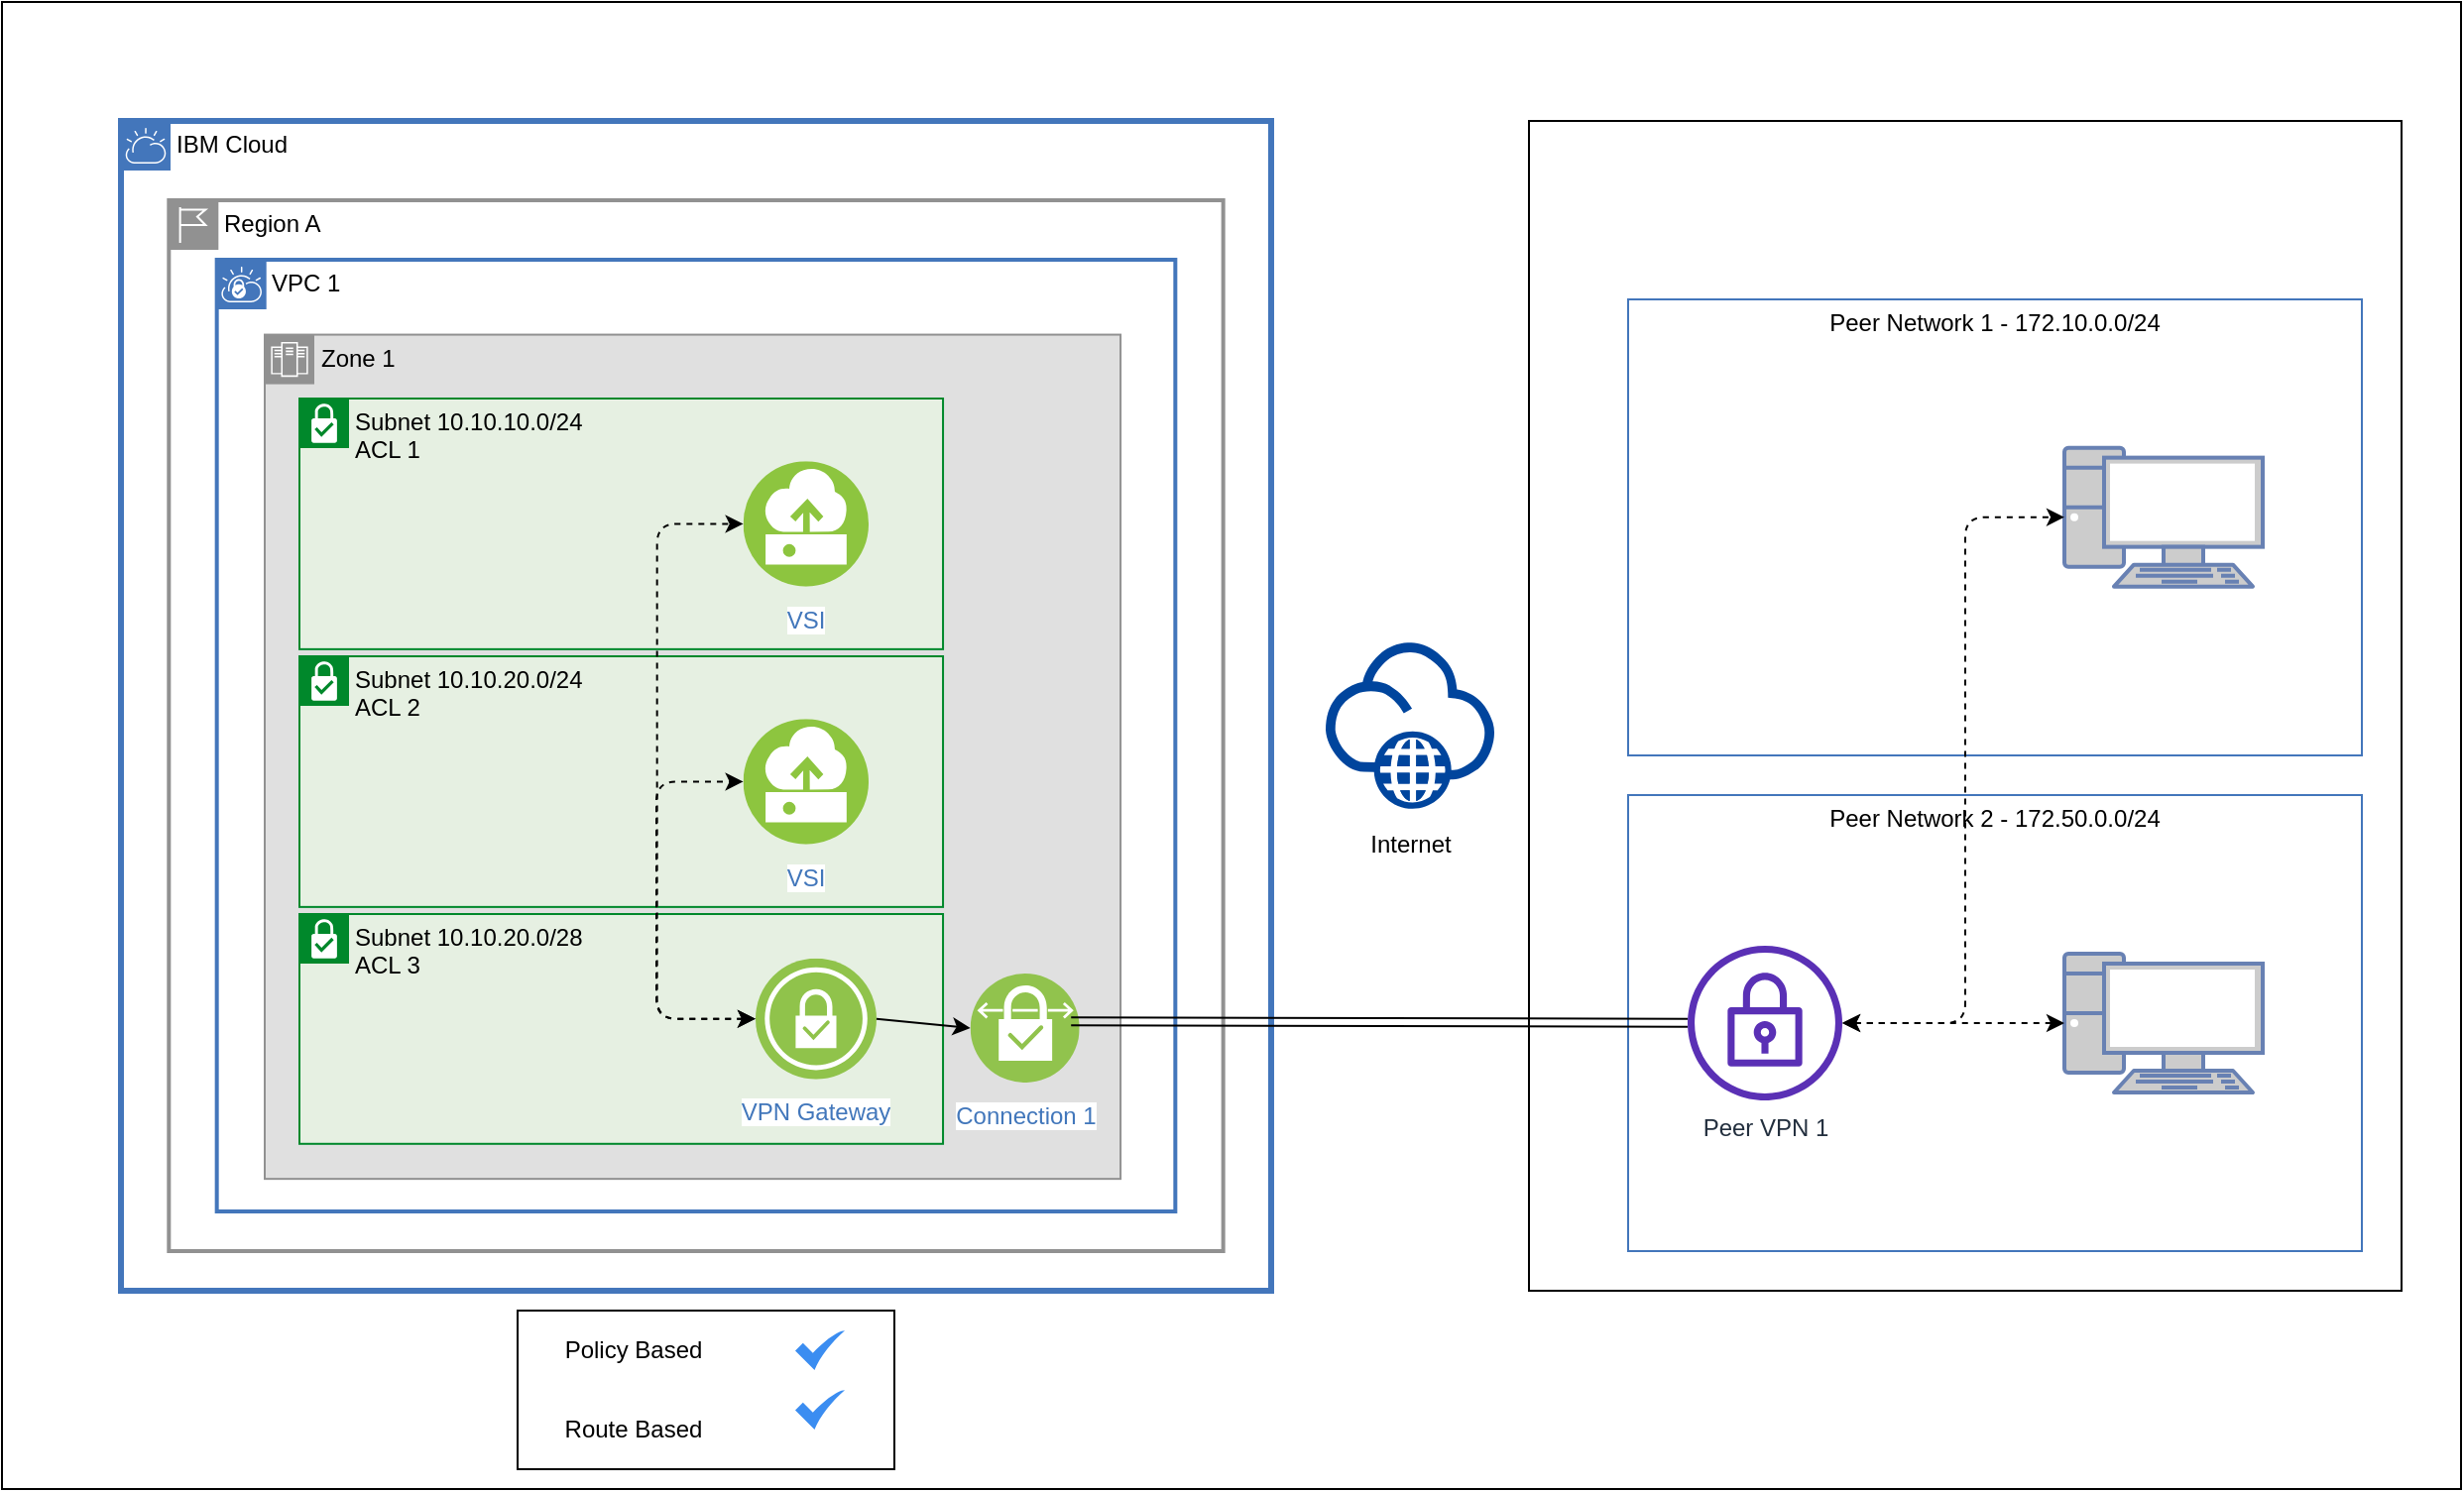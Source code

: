 <mxfile version="13.6.2" type="device"><diagram id="Ht1M8jgEwFfnCIfOTk4-" name="Page-1"><mxGraphModel dx="2749" dy="2838" grid="1" gridSize="10" guides="1" tooltips="1" connect="1" arrows="1" fold="1" page="1" pageScale="1" pageWidth="1169" pageHeight="827" math="0" shadow="0"><root><mxCell id="0"/><mxCell id="1" parent="0"/><mxCell id="_c_h5klEpq9rhXISuvbN-33" value="" style="rounded=0;whiteSpace=wrap;html=1;labelBackgroundColor=none;fontColor=#000000;" parent="1" vertex="1"><mxGeometry x="-30" y="-850" width="1240" height="750" as="geometry"/></mxCell><mxCell id="_c_h5klEpq9rhXISuvbN-24" value="" style="group" parent="1" vertex="1" connectable="0"><mxGeometry x="180" y="-790" width="1000" height="610" as="geometry"/></mxCell><mxCell id="_c_h5klEpq9rhXISuvbN-23" value="" style="group" parent="_c_h5klEpq9rhXISuvbN-24" vertex="1" connectable="0"><mxGeometry x="-150" width="1130" height="610" as="geometry"/></mxCell><mxCell id="_c_h5klEpq9rhXISuvbN-1" value="IBM Cloud" style="shape=mxgraph.ibm.box;prType=cloud;fontStyle=0;verticalAlign=top;align=left;spacingLeft=32;spacingTop=4;fillColor=none;rounded=0;whiteSpace=wrap;html=1;strokeColor=#4376BB;strokeWidth=3;dashed=0;container=0;spacing=-4;collapsible=0;expand=0;recursiveResize=0;" parent="_c_h5klEpq9rhXISuvbN-23" vertex="1"><mxGeometry width="580" height="590" as="geometry"/></mxCell><mxCell id="_c_h5klEpq9rhXISuvbN-2" value="Region A" style="shape=mxgraph.ibm.box;prType=region;fontStyle=0;verticalAlign=top;align=left;spacingLeft=32;spacingTop=4;fillColor=none;rounded=0;whiteSpace=wrap;html=1;strokeColor=#919191;strokeWidth=2;dashed=0;container=1;spacing=-4;collapsible=0;expand=0;recursiveResize=0;" parent="_c_h5klEpq9rhXISuvbN-23" vertex="1"><mxGeometry x="24.167" y="40" width="531.667" height="530" as="geometry"/></mxCell><mxCell id="_c_h5klEpq9rhXISuvbN-3" value="VPC 1" style="shape=mxgraph.ibm.box;prType=vpc;fontStyle=0;verticalAlign=top;align=left;spacingLeft=32;spacingTop=4;fillColor=none;rounded=0;whiteSpace=wrap;html=1;strokeColor=#4376BB;strokeWidth=2;dashed=0;container=1;spacing=-4;collapsible=0;expand=0;recursiveResize=0;" parent="_c_h5klEpq9rhXISuvbN-2" vertex="1"><mxGeometry x="24.167" y="30" width="483.333" height="480" as="geometry"/></mxCell><mxCell id="_c_h5klEpq9rhXISuvbN-4" value="Zone 1" style="shape=mxgraph.ibm.box;prType=zone;fontStyle=0;verticalAlign=top;align=left;spacingLeft=32;spacingTop=4;fillColor=#E0E0E0;rounded=0;whiteSpace=wrap;html=1;strokeColor=#919191;strokeWidth=1;dashed=0;container=0;spacing=-4;collapsible=0;expand=0;recursiveResize=0;" parent="_c_h5klEpq9rhXISuvbN-3" vertex="1"><mxGeometry x="24.167" y="37.792" width="431.548" height="425.78" as="geometry"/></mxCell><mxCell id="_c_h5klEpq9rhXISuvbN-5" value="Subnet 10.10.10.0/24&lt;br&gt;ACL 1" style="shape=mxgraph.ibm.box;prType=subnet;fontStyle=0;verticalAlign=top;align=left;spacingLeft=32;spacingTop=4;fillColor=#E6F0E2;rounded=0;whiteSpace=wrap;html=1;strokeColor=#00882B;strokeWidth=1;dashed=0;container=1;spacing=-4;collapsible=0;expand=0;recursiveResize=0;" parent="_c_h5klEpq9rhXISuvbN-3" vertex="1"><mxGeometry x="41.666" y="70" width="324.524" height="126.429" as="geometry"/></mxCell><mxCell id="_c_h5klEpq9rhXISuvbN-10" value="VSI" style="aspect=fixed;perimeter=ellipsePerimeter;html=1;align=center;shadow=0;dashed=0;fontColor=#4277BB;labelBackgroundColor=#ffffff;fontSize=12;spacingTop=3;image;image=img/lib/ibm/vpc/Instance.svg;" parent="_c_h5klEpq9rhXISuvbN-5" vertex="1"><mxGeometry x="223.81" y="31.607" width="63.214" height="63.214" as="geometry"/></mxCell><mxCell id="_c_h5klEpq9rhXISuvbN-11" value="Subnet 10.10.20.0/24&lt;br&gt;ACL 2" style="shape=mxgraph.ibm.box;prType=subnet;fontStyle=0;verticalAlign=top;align=left;spacingLeft=32;spacingTop=4;fillColor=#E6F0E2;rounded=0;whiteSpace=wrap;html=1;strokeColor=#00882B;strokeWidth=1;dashed=0;container=1;spacing=-4;collapsible=0;expand=0;recursiveResize=0;" parent="_c_h5klEpq9rhXISuvbN-3" vertex="1"><mxGeometry x="41.665" y="200.004" width="324.524" height="126.429" as="geometry"/></mxCell><mxCell id="_c_h5klEpq9rhXISuvbN-13" value="VSI" style="aspect=fixed;perimeter=ellipsePerimeter;html=1;align=center;shadow=0;dashed=0;fontColor=#4277BB;labelBackgroundColor=#ffffff;fontSize=12;spacingTop=3;image;image=img/lib/ibm/vpc/Instance.svg;" parent="_c_h5klEpq9rhXISuvbN-11" vertex="1"><mxGeometry x="223.81" y="31.607" width="63.214" height="63.214" as="geometry"/></mxCell><mxCell id="_c_h5klEpq9rhXISuvbN-6" value="Subnet 10.10.20.0/28&lt;br&gt;ACL 3" style="shape=mxgraph.ibm.box;prType=subnet;fontStyle=0;verticalAlign=top;align=left;spacingLeft=32;spacingTop=4;fillColor=#E6F0E2;rounded=0;whiteSpace=wrap;html=1;strokeColor=#00882B;strokeWidth=1;dashed=0;container=1;spacing=-4;collapsible=0;expand=0;recursiveResize=0;" parent="_c_h5klEpq9rhXISuvbN-3" vertex="1"><mxGeometry x="41.665" y="329.999" width="324.524" height="115.893" as="geometry"/></mxCell><mxCell id="_c_h5klEpq9rhXISuvbN-8" value="VPN Gateway" style="aspect=fixed;perimeter=ellipsePerimeter;html=1;align=center;shadow=0;dashed=0;fontColor=#4277BB;labelBackgroundColor=none;fontSize=12;spacingTop=3;image;image=img/lib/ibm/vpc/VPNGateway.svg;" parent="_c_h5klEpq9rhXISuvbN-6" vertex="1"><mxGeometry x="230" y="22.34" width="61" height="61" as="geometry"/></mxCell><mxCell id="_c_h5klEpq9rhXISuvbN-22" value="Connection 1" style="aspect=fixed;perimeter=ellipsePerimeter;html=1;align=center;shadow=0;dashed=0;fontColor=#4277BB;labelBackgroundColor=#ffffff;fontSize=12;spacingTop=3;image;image=img/lib/ibm/vpc/VPNConnection.svg;" parent="_c_h5klEpq9rhXISuvbN-3" vertex="1"><mxGeometry x="380" y="360" width="55.01" height="55.01" as="geometry"/></mxCell><mxCell id="N8gKXwGJl3MeEFQJsVmq-12" style="rounded=0;orthogonalLoop=1;jettySize=auto;html=1;entryX=0;entryY=0.5;entryDx=0;entryDy=0;exitX=1;exitY=0.5;exitDx=0;exitDy=0;" edge="1" parent="_c_h5klEpq9rhXISuvbN-3" source="_c_h5klEpq9rhXISuvbN-8" target="_c_h5klEpq9rhXISuvbN-22"><mxGeometry relative="1" as="geometry"><mxPoint x="332.667" y="392" as="sourcePoint"/></mxGeometry></mxCell><mxCell id="N8gKXwGJl3MeEFQJsVmq-13" value="" style="html=1;labelBackgroundColor=#ffffff;startArrow=classic;startFill=1;startSize=6;endArrow=classic;endFill=1;endSize=6;jettySize=auto;orthogonalLoop=1;strokeWidth=1;dashed=1;fontSize=14;entryX=0;entryY=0.5;entryDx=0;entryDy=0;exitX=0;exitY=0.5;exitDx=0;exitDy=0;edgeStyle=elbowEdgeStyle;" edge="1" parent="_c_h5klEpq9rhXISuvbN-3" source="_c_h5klEpq9rhXISuvbN-8" target="_c_h5klEpq9rhXISuvbN-10"><mxGeometry width="60" height="60" relative="1" as="geometry"><mxPoint x="171.667" y="354.83" as="sourcePoint"/><mxPoint x="231.667" y="294.83" as="targetPoint"/><Array as="points"><mxPoint x="222" y="260"/></Array></mxGeometry></mxCell><mxCell id="N8gKXwGJl3MeEFQJsVmq-16" value="" style="html=1;labelBackgroundColor=#ffffff;startArrow=classic;startFill=1;startSize=6;endArrow=classic;endFill=1;endSize=6;jettySize=auto;orthogonalLoop=1;strokeWidth=1;dashed=1;fontSize=14;exitX=0;exitY=0.5;exitDx=0;exitDy=0;edgeStyle=elbowEdgeStyle;entryX=0;entryY=0.5;entryDx=0;entryDy=0;" edge="1" parent="_c_h5klEpq9rhXISuvbN-3" source="_c_h5klEpq9rhXISuvbN-8" target="_c_h5klEpq9rhXISuvbN-13"><mxGeometry width="60" height="60" relative="1" as="geometry"><mxPoint x="271.667" y="390" as="sourcePoint"/><mxPoint x="261.667" y="130" as="targetPoint"/><Array as="points"><mxPoint x="221.665" y="260.004"/></Array></mxGeometry></mxCell><mxCell id="N8gKXwGJl3MeEFQJsVmq-7" value="" style="rounded=0;whiteSpace=wrap;html=1;" vertex="1" parent="_c_h5klEpq9rhXISuvbN-23"><mxGeometry x="710" width="440" height="590" as="geometry"/></mxCell><mxCell id="N8gKXwGJl3MeEFQJsVmq-8" value="Peer Network 1 - 172.10.0.0/24" style="fontStyle=0;verticalAlign=top;align=center;spacingTop=-2;fillColor=none;rounded=0;whiteSpace=wrap;html=1;strokeColor=#4376BB;strokeWidth=1;dashed=0;container=1;collapsible=0;expand=0;recursiveResize=0;" vertex="1" parent="_c_h5klEpq9rhXISuvbN-23"><mxGeometry x="760" y="90" width="370" height="230" as="geometry"/></mxCell><mxCell id="N8gKXwGJl3MeEFQJsVmq-10" value="" style="fontColor=#0066CC;verticalAlign=top;verticalLabelPosition=bottom;labelPosition=center;align=center;html=1;outlineConnect=0;fillColor=#CCCCCC;strokeColor=#6881B3;gradientColor=none;gradientDirection=north;strokeWidth=2;shape=mxgraph.networks.pc;" vertex="1" parent="N8gKXwGJl3MeEFQJsVmq-8"><mxGeometry x="220" y="74.82" width="100" height="70" as="geometry"/></mxCell><mxCell id="_c_h5klEpq9rhXISuvbN-32" value="Internet" style="aspect=fixed;perimeter=ellipsePerimeter;html=1;align=center;shadow=0;dashed=0;labelBackgroundColor=#ffffff;fontSize=12;spacingTop=3;image;image=img/lib/ibm/vpc/Internet.svg;" parent="_c_h5klEpq9rhXISuvbN-24" vertex="1"><mxGeometry x="457.5" y="262.5" width="85" height="85" as="geometry"/></mxCell><mxCell id="_c_h5klEpq9rhXISuvbN-17" value="Peer Network 2 - 172.50.0.0/24" style="fontStyle=0;verticalAlign=top;align=center;spacingTop=-2;fillColor=none;rounded=0;whiteSpace=wrap;html=1;strokeColor=#4376BB;strokeWidth=1;dashed=0;container=1;collapsible=0;expand=0;recursiveResize=0;" parent="1" vertex="1"><mxGeometry x="790" y="-450" width="370" height="230" as="geometry"/></mxCell><mxCell id="_c_h5klEpq9rhXISuvbN-19" value="Peer VPN 1" style="outlineConnect=0;fontColor=#232F3E;gradientColor=none;fillColor=#5A30B5;strokeColor=none;dashed=0;verticalLabelPosition=bottom;verticalAlign=top;align=center;html=1;fontSize=12;fontStyle=0;aspect=fixed;pointerEvents=1;shape=mxgraph.aws4.vpn_gateway;" parent="_c_h5klEpq9rhXISuvbN-17" vertex="1"><mxGeometry x="30" y="76" width="78" height="78" as="geometry"/></mxCell><mxCell id="N8gKXwGJl3MeEFQJsVmq-11" value="" style="fontColor=#0066CC;verticalAlign=top;verticalLabelPosition=bottom;labelPosition=center;align=center;html=1;outlineConnect=0;fillColor=#CCCCCC;strokeColor=#6881B3;gradientColor=none;gradientDirection=north;strokeWidth=2;shape=mxgraph.networks.pc;" vertex="1" parent="_c_h5klEpq9rhXISuvbN-17"><mxGeometry x="220" y="80.0" width="100" height="70" as="geometry"/></mxCell><mxCell id="N8gKXwGJl3MeEFQJsVmq-21" value="" style="html=1;labelBackgroundColor=#ffffff;startArrow=classic;startFill=1;startSize=6;endArrow=classic;endFill=1;endSize=6;jettySize=auto;orthogonalLoop=1;strokeWidth=1;dashed=1;fontSize=14;entryX=0;entryY=0.5;entryDx=0;entryDy=0;entryPerimeter=0;" edge="1" parent="_c_h5klEpq9rhXISuvbN-17" source="_c_h5klEpq9rhXISuvbN-19" target="N8gKXwGJl3MeEFQJsVmq-11"><mxGeometry width="60" height="60" relative="1" as="geometry"><mxPoint x="-100" y="-30" as="sourcePoint"/><mxPoint x="-40" y="-90" as="targetPoint"/></mxGeometry></mxCell><mxCell id="N8gKXwGJl3MeEFQJsVmq-6" style="shape=link;rounded=0;orthogonalLoop=1;jettySize=auto;html=1;entryX=0.923;entryY=0.438;entryDx=0;entryDy=0;entryPerimeter=0;" edge="1" parent="1" source="_c_h5klEpq9rhXISuvbN-19" target="_c_h5klEpq9rhXISuvbN-22"><mxGeometry relative="1" as="geometry"/></mxCell><mxCell id="N8gKXwGJl3MeEFQJsVmq-20" value="" style="html=1;labelBackgroundColor=#ffffff;startArrow=classic;startFill=1;startSize=6;endArrow=classic;endFill=1;endSize=6;jettySize=auto;orthogonalLoop=1;strokeWidth=1;dashed=1;fontSize=14;entryX=0;entryY=0.5;entryDx=0;entryDy=0;edgeStyle=elbowEdgeStyle;entryPerimeter=0;" edge="1" parent="1" source="_c_h5klEpq9rhXISuvbN-19" target="N8gKXwGJl3MeEFQJsVmq-10"><mxGeometry width="60" height="60" relative="1" as="geometry"><mxPoint x="984.828" y="-350.371" as="sourcePoint"/><mxPoint x="978.639" y="-599.996" as="targetPoint"/><Array as="points"><mxPoint x="960" y="-460"/></Array></mxGeometry></mxCell><mxCell id="N8gKXwGJl3MeEFQJsVmq-83" value="" style="group" vertex="1" connectable="0" parent="1"><mxGeometry x="230" y="-190" width="190" height="80" as="geometry"/></mxCell><mxCell id="N8gKXwGJl3MeEFQJsVmq-68" value="" style="shape=table;html=1;whiteSpace=wrap;startSize=0;container=1;collapsible=0;childLayout=tableLayout;columnLines=0;rowLines=0;" vertex="1" parent="N8gKXwGJl3MeEFQJsVmq-83"><mxGeometry width="190" height="80" as="geometry"/></mxCell><mxCell id="N8gKXwGJl3MeEFQJsVmq-69" value="" style="shape=partialRectangle;html=1;whiteSpace=wrap;collapsible=0;dropTarget=0;pointerEvents=0;fillColor=none;top=0;left=0;bottom=0;right=0;points=[[0,0.5],[1,0.5]];portConstraint=eastwest;" vertex="1" parent="N8gKXwGJl3MeEFQJsVmq-68"><mxGeometry width="190" height="40" as="geometry"/></mxCell><mxCell id="N8gKXwGJl3MeEFQJsVmq-70" value="Policy Based" style="shape=partialRectangle;html=1;whiteSpace=wrap;connectable=0;fillColor=none;top=0;left=0;bottom=0;right=0;overflow=hidden;" vertex="1" parent="N8gKXwGJl3MeEFQJsVmq-69"><mxGeometry width="117" height="40" as="geometry"/></mxCell><mxCell id="N8gKXwGJl3MeEFQJsVmq-71" value="" style="shape=partialRectangle;html=1;whiteSpace=wrap;connectable=0;fillColor=none;top=0;left=0;bottom=0;right=0;overflow=hidden;" vertex="1" parent="N8gKXwGJl3MeEFQJsVmq-69"><mxGeometry x="117" width="73" height="40" as="geometry"/></mxCell><mxCell id="N8gKXwGJl3MeEFQJsVmq-73" value="" style="shape=partialRectangle;html=1;whiteSpace=wrap;collapsible=0;dropTarget=0;pointerEvents=0;fillColor=none;top=0;left=0;bottom=0;right=0;points=[[0,0.5],[1,0.5]];portConstraint=eastwest;" vertex="1" parent="N8gKXwGJl3MeEFQJsVmq-68"><mxGeometry y="40" width="190" height="40" as="geometry"/></mxCell><mxCell id="N8gKXwGJl3MeEFQJsVmq-74" value="Route Based" style="shape=partialRectangle;html=1;whiteSpace=wrap;connectable=0;fillColor=none;top=0;left=0;bottom=0;right=0;overflow=hidden;" vertex="1" parent="N8gKXwGJl3MeEFQJsVmq-73"><mxGeometry width="117" height="40" as="geometry"/></mxCell><mxCell id="N8gKXwGJl3MeEFQJsVmq-75" value="" style="shape=partialRectangle;html=1;whiteSpace=wrap;connectable=0;fillColor=none;top=0;left=0;bottom=0;right=0;overflow=hidden;" vertex="1" parent="N8gKXwGJl3MeEFQJsVmq-73"><mxGeometry x="117" width="73" height="40" as="geometry"/></mxCell><mxCell id="N8gKXwGJl3MeEFQJsVmq-81" value="" style="html=1;aspect=fixed;strokeColor=none;shadow=0;align=center;verticalAlign=top;fillColor=#3B8DF1;shape=mxgraph.gcp2.check" vertex="1" parent="N8gKXwGJl3MeEFQJsVmq-83"><mxGeometry x="140" y="10" width="25" height="20" as="geometry"/></mxCell><mxCell id="N8gKXwGJl3MeEFQJsVmq-82" value="" style="html=1;aspect=fixed;strokeColor=none;shadow=0;align=center;verticalAlign=top;fillColor=#3B8DF1;shape=mxgraph.gcp2.check" vertex="1" parent="N8gKXwGJl3MeEFQJsVmq-83"><mxGeometry x="140" y="40" width="25" height="20" as="geometry"/></mxCell></root></mxGraphModel></diagram></mxfile>